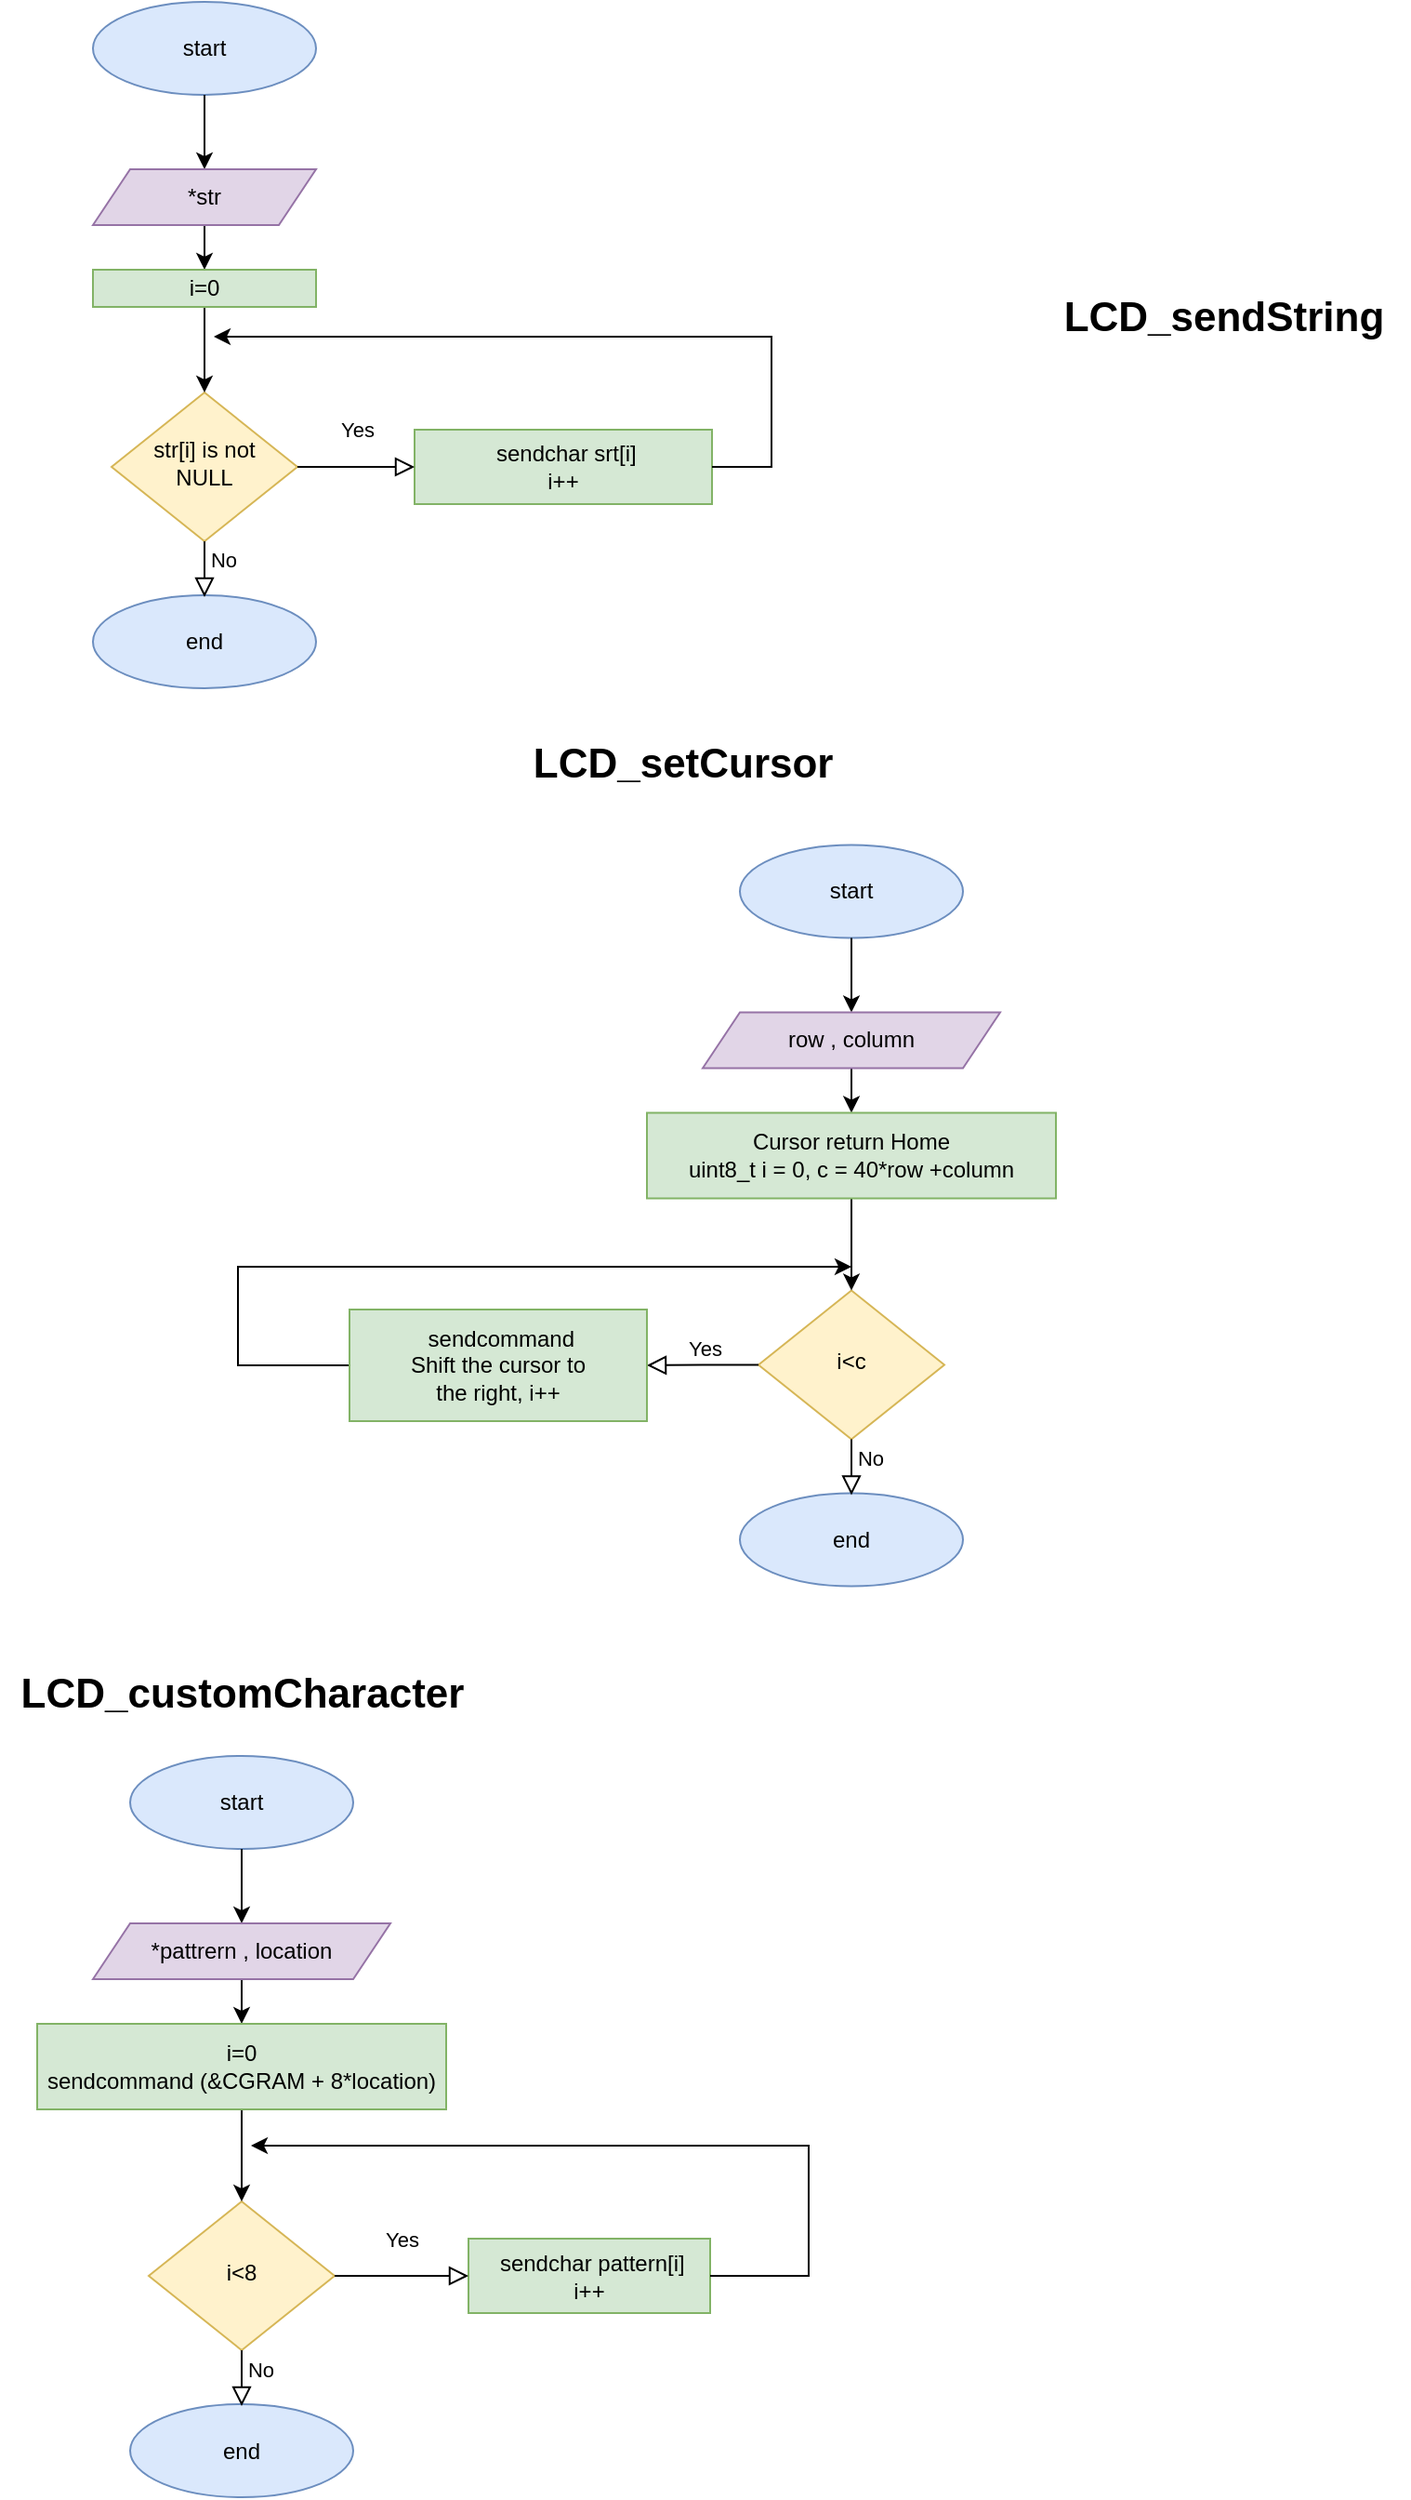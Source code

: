 <mxfile version="21.2.8" type="device">
  <diagram id="C5RBs43oDa-KdzZeNtuy" name="Page-1">
    <mxGraphModel dx="863" dy="547" grid="1" gridSize="10" guides="1" tooltips="1" connect="1" arrows="1" fold="1" page="1" pageScale="1" pageWidth="827" pageHeight="1169" math="0" shadow="0">
      <root>
        <mxCell id="WIyWlLk6GJQsqaUBKTNV-0" />
        <mxCell id="WIyWlLk6GJQsqaUBKTNV-1" parent="WIyWlLk6GJQsqaUBKTNV-0" />
        <mxCell id="3ODWMDdF5giHEPFokoJv-33" value="Yes" style="rounded=0;html=1;jettySize=auto;orthogonalLoop=1;fontSize=11;endArrow=block;endFill=0;endSize=8;strokeWidth=1;shadow=0;labelBackgroundColor=none;edgeStyle=orthogonalEdgeStyle;exitX=1;exitY=0.5;exitDx=0;exitDy=0;entryX=0;entryY=0.5;entryDx=0;entryDy=0;" parent="WIyWlLk6GJQsqaUBKTNV-1" edge="1">
          <mxGeometry y="20" relative="1" as="geometry">
            <mxPoint as="offset" />
            <mxPoint x="424" y="530" as="targetPoint" />
          </mxGeometry>
        </mxCell>
        <mxCell id="7OXbnp42D5U2tR_pvhxg-42" value="start" style="ellipse;whiteSpace=wrap;html=1;fillColor=#dae8fc;strokeColor=#6c8ebf;" parent="WIyWlLk6GJQsqaUBKTNV-1" vertex="1">
          <mxGeometry x="92" y="20" width="120" height="50" as="geometry" />
        </mxCell>
        <mxCell id="7OXbnp42D5U2tR_pvhxg-43" value="" style="endArrow=classic;html=1;rounded=0;exitX=0.5;exitY=1;exitDx=0;exitDy=0;entryX=0.5;entryY=0;entryDx=0;entryDy=0;" parent="WIyWlLk6GJQsqaUBKTNV-1" source="7OXbnp42D5U2tR_pvhxg-42" target="7OXbnp42D5U2tR_pvhxg-45" edge="1">
          <mxGeometry width="50" height="50" relative="1" as="geometry">
            <mxPoint x="747.0" y="654" as="sourcePoint" />
            <mxPoint x="747" y="684" as="targetPoint" />
          </mxGeometry>
        </mxCell>
        <mxCell id="7OXbnp42D5U2tR_pvhxg-73" value="" style="edgeStyle=orthogonalEdgeStyle;rounded=0;orthogonalLoop=1;jettySize=auto;html=1;" parent="WIyWlLk6GJQsqaUBKTNV-1" source="7OXbnp42D5U2tR_pvhxg-45" target="7OXbnp42D5U2tR_pvhxg-72" edge="1">
          <mxGeometry relative="1" as="geometry" />
        </mxCell>
        <mxCell id="7OXbnp42D5U2tR_pvhxg-45" value="*str" style="shape=parallelogram;perimeter=parallelogramPerimeter;whiteSpace=wrap;html=1;fixedSize=1;fillColor=#e1d5e7;strokeColor=#9673a6;" parent="WIyWlLk6GJQsqaUBKTNV-1" vertex="1">
          <mxGeometry x="92" y="110" width="120" height="30" as="geometry" />
        </mxCell>
        <mxCell id="7OXbnp42D5U2tR_pvhxg-52" value="end" style="ellipse;whiteSpace=wrap;html=1;fillColor=#dae8fc;strokeColor=#6c8ebf;" parent="WIyWlLk6GJQsqaUBKTNV-1" vertex="1">
          <mxGeometry x="92" y="339" width="120" height="50" as="geometry" />
        </mxCell>
        <mxCell id="7OXbnp42D5U2tR_pvhxg-57" value="&lt;font style=&quot;font-size: 22px;&quot;&gt;&lt;b&gt;LCD_sendString&lt;/b&gt;&lt;/font&gt;" style="text;html=1;align=center;verticalAlign=middle;resizable=0;points=[];autosize=1;strokeColor=none;fillColor=none;" parent="WIyWlLk6GJQsqaUBKTNV-1" vertex="1">
          <mxGeometry x="600" y="170" width="200" height="40" as="geometry" />
        </mxCell>
        <mxCell id="7OXbnp42D5U2tR_pvhxg-58" value="&lt;font style=&quot;font-size: 12px;&quot;&gt;&amp;nbsp;sendchar srt[i]&lt;br&gt;i++&lt;/font&gt;" style="rounded=0;whiteSpace=wrap;html=1;fillColor=#d5e8d4;strokeColor=#82b366;" parent="WIyWlLk6GJQsqaUBKTNV-1" vertex="1">
          <mxGeometry x="265" y="250" width="160" height="40" as="geometry" />
        </mxCell>
        <mxCell id="7OXbnp42D5U2tR_pvhxg-61" value="str[i] is not&lt;br&gt;NULL" style="rhombus;whiteSpace=wrap;html=1;shadow=0;fontFamily=Helvetica;fontSize=12;align=center;strokeWidth=1;spacing=6;spacingTop=-4;fillColor=#fff2cc;strokeColor=#d6b656;" parent="WIyWlLk6GJQsqaUBKTNV-1" vertex="1">
          <mxGeometry x="102" y="230" width="100" height="80" as="geometry" />
        </mxCell>
        <mxCell id="7OXbnp42D5U2tR_pvhxg-63" value="Yes" style="rounded=0;html=1;jettySize=auto;orthogonalLoop=1;fontSize=11;endArrow=block;endFill=0;endSize=8;strokeWidth=1;shadow=0;labelBackgroundColor=none;edgeStyle=orthogonalEdgeStyle;exitX=1;exitY=0.5;exitDx=0;exitDy=0;entryX=0;entryY=0.5;entryDx=0;entryDy=0;" parent="WIyWlLk6GJQsqaUBKTNV-1" source="7OXbnp42D5U2tR_pvhxg-61" target="7OXbnp42D5U2tR_pvhxg-58" edge="1">
          <mxGeometry y="20" relative="1" as="geometry">
            <mxPoint as="offset" />
            <mxPoint x="432" y="293.76" as="targetPoint" />
            <mxPoint x="367" y="293.76" as="sourcePoint" />
          </mxGeometry>
        </mxCell>
        <mxCell id="7OXbnp42D5U2tR_pvhxg-69" value="No" style="edgeStyle=orthogonalEdgeStyle;rounded=0;html=1;jettySize=auto;orthogonalLoop=1;fontSize=11;endArrow=block;endFill=0;endSize=8;strokeWidth=1;shadow=0;labelBackgroundColor=none;exitX=0.5;exitY=1;exitDx=0;exitDy=0;" parent="WIyWlLk6GJQsqaUBKTNV-1" source="7OXbnp42D5U2tR_pvhxg-61" edge="1">
          <mxGeometry x="-0.333" y="10" relative="1" as="geometry">
            <mxPoint as="offset" />
            <mxPoint x="-313" y="344" as="sourcePoint" />
            <mxPoint x="152" y="340" as="targetPoint" />
          </mxGeometry>
        </mxCell>
        <mxCell id="7OXbnp42D5U2tR_pvhxg-70" value="" style="endArrow=classic;html=1;rounded=0;exitX=1;exitY=0.5;exitDx=0;exitDy=0;" parent="WIyWlLk6GJQsqaUBKTNV-1" source="7OXbnp42D5U2tR_pvhxg-58" edge="1">
          <mxGeometry width="50" height="50" relative="1" as="geometry">
            <mxPoint x="107" y="340" as="sourcePoint" />
            <mxPoint x="157" y="200" as="targetPoint" />
            <Array as="points">
              <mxPoint x="457" y="270" />
              <mxPoint x="457" y="200" />
            </Array>
          </mxGeometry>
        </mxCell>
        <mxCell id="7OXbnp42D5U2tR_pvhxg-74" value="" style="edgeStyle=orthogonalEdgeStyle;rounded=0;orthogonalLoop=1;jettySize=auto;html=1;" parent="WIyWlLk6GJQsqaUBKTNV-1" source="7OXbnp42D5U2tR_pvhxg-72" target="7OXbnp42D5U2tR_pvhxg-61" edge="1">
          <mxGeometry relative="1" as="geometry" />
        </mxCell>
        <mxCell id="7OXbnp42D5U2tR_pvhxg-72" value="i=0" style="rounded=0;whiteSpace=wrap;html=1;fillColor=#d5e8d4;strokeColor=#82b366;" parent="WIyWlLk6GJQsqaUBKTNV-1" vertex="1">
          <mxGeometry x="92" y="164" width="120" height="20" as="geometry" />
        </mxCell>
        <mxCell id="7OXbnp42D5U2tR_pvhxg-75" value="start" style="ellipse;whiteSpace=wrap;html=1;fillColor=#dae8fc;strokeColor=#6c8ebf;" parent="WIyWlLk6GJQsqaUBKTNV-1" vertex="1">
          <mxGeometry x="112" y="963" width="120" height="50" as="geometry" />
        </mxCell>
        <mxCell id="7OXbnp42D5U2tR_pvhxg-76" value="" style="endArrow=classic;html=1;rounded=0;exitX=0.5;exitY=1;exitDx=0;exitDy=0;entryX=0.5;entryY=0;entryDx=0;entryDy=0;" parent="WIyWlLk6GJQsqaUBKTNV-1" source="7OXbnp42D5U2tR_pvhxg-75" target="7OXbnp42D5U2tR_pvhxg-78" edge="1">
          <mxGeometry width="50" height="50" relative="1" as="geometry">
            <mxPoint x="172.0" y="1047" as="sourcePoint" />
            <mxPoint x="172" y="1077" as="targetPoint" />
          </mxGeometry>
        </mxCell>
        <mxCell id="7OXbnp42D5U2tR_pvhxg-77" value="" style="edgeStyle=orthogonalEdgeStyle;rounded=0;orthogonalLoop=1;jettySize=auto;html=1;" parent="WIyWlLk6GJQsqaUBKTNV-1" source="7OXbnp42D5U2tR_pvhxg-78" target="7OXbnp42D5U2tR_pvhxg-87" edge="1">
          <mxGeometry relative="1" as="geometry" />
        </mxCell>
        <mxCell id="7OXbnp42D5U2tR_pvhxg-78" value="*pattrern , location" style="shape=parallelogram;perimeter=parallelogramPerimeter;whiteSpace=wrap;html=1;fixedSize=1;fillColor=#e1d5e7;strokeColor=#9673a6;" parent="WIyWlLk6GJQsqaUBKTNV-1" vertex="1">
          <mxGeometry x="92" y="1053" width="160" height="30" as="geometry" />
        </mxCell>
        <mxCell id="7OXbnp42D5U2tR_pvhxg-79" value="end" style="ellipse;whiteSpace=wrap;html=1;fillColor=#dae8fc;strokeColor=#6c8ebf;" parent="WIyWlLk6GJQsqaUBKTNV-1" vertex="1">
          <mxGeometry x="112" y="1311.5" width="120" height="50" as="geometry" />
        </mxCell>
        <mxCell id="7OXbnp42D5U2tR_pvhxg-80" value="&lt;font style=&quot;font-size: 22px;&quot;&gt;&lt;b&gt;LCD_customCharacter&lt;/b&gt;&lt;/font&gt;" style="text;html=1;align=center;verticalAlign=middle;resizable=0;points=[];autosize=1;strokeColor=none;fillColor=none;" parent="WIyWlLk6GJQsqaUBKTNV-1" vertex="1">
          <mxGeometry x="42" y="910" width="260" height="40" as="geometry" />
        </mxCell>
        <mxCell id="7OXbnp42D5U2tR_pvhxg-81" value="&lt;font style=&quot;font-size: 12px;&quot;&gt;&amp;nbsp;sendchar pattern[i]&lt;br&gt;i++&lt;/font&gt;" style="rounded=0;whiteSpace=wrap;html=1;fillColor=#d5e8d4;strokeColor=#82b366;" parent="WIyWlLk6GJQsqaUBKTNV-1" vertex="1">
          <mxGeometry x="294" y="1222.5" width="130" height="40" as="geometry" />
        </mxCell>
        <mxCell id="7OXbnp42D5U2tR_pvhxg-82" value="i&amp;lt;8" style="rhombus;whiteSpace=wrap;html=1;shadow=0;fontFamily=Helvetica;fontSize=12;align=center;strokeWidth=1;spacing=6;spacingTop=-4;fillColor=#fff2cc;strokeColor=#d6b656;" parent="WIyWlLk6GJQsqaUBKTNV-1" vertex="1">
          <mxGeometry x="122" y="1202.5" width="100" height="80" as="geometry" />
        </mxCell>
        <mxCell id="7OXbnp42D5U2tR_pvhxg-83" value="Yes" style="rounded=0;html=1;jettySize=auto;orthogonalLoop=1;fontSize=11;endArrow=block;endFill=0;endSize=8;strokeWidth=1;shadow=0;labelBackgroundColor=none;edgeStyle=orthogonalEdgeStyle;exitX=1;exitY=0.5;exitDx=0;exitDy=0;entryX=0;entryY=0.5;entryDx=0;entryDy=0;" parent="WIyWlLk6GJQsqaUBKTNV-1" source="7OXbnp42D5U2tR_pvhxg-82" target="7OXbnp42D5U2tR_pvhxg-81" edge="1">
          <mxGeometry y="20" relative="1" as="geometry">
            <mxPoint as="offset" />
            <mxPoint x="452" y="1266.26" as="targetPoint" />
            <mxPoint x="387" y="1266.26" as="sourcePoint" />
          </mxGeometry>
        </mxCell>
        <mxCell id="7OXbnp42D5U2tR_pvhxg-84" value="No" style="edgeStyle=orthogonalEdgeStyle;rounded=0;html=1;jettySize=auto;orthogonalLoop=1;fontSize=11;endArrow=block;endFill=0;endSize=8;strokeWidth=1;shadow=0;labelBackgroundColor=none;exitX=0.5;exitY=1;exitDx=0;exitDy=0;" parent="WIyWlLk6GJQsqaUBKTNV-1" source="7OXbnp42D5U2tR_pvhxg-82" edge="1">
          <mxGeometry x="-0.333" y="10" relative="1" as="geometry">
            <mxPoint as="offset" />
            <mxPoint x="-293" y="1316.5" as="sourcePoint" />
            <mxPoint x="172" y="1312.5" as="targetPoint" />
          </mxGeometry>
        </mxCell>
        <mxCell id="7OXbnp42D5U2tR_pvhxg-85" value="" style="endArrow=classic;html=1;rounded=0;exitX=1;exitY=0.5;exitDx=0;exitDy=0;" parent="WIyWlLk6GJQsqaUBKTNV-1" source="7OXbnp42D5U2tR_pvhxg-81" edge="1">
          <mxGeometry width="50" height="50" relative="1" as="geometry">
            <mxPoint x="127" y="1312.5" as="sourcePoint" />
            <mxPoint x="177" y="1172.5" as="targetPoint" />
            <Array as="points">
              <mxPoint x="477" y="1242.5" />
              <mxPoint x="477" y="1172.5" />
            </Array>
          </mxGeometry>
        </mxCell>
        <mxCell id="7OXbnp42D5U2tR_pvhxg-86" value="" style="edgeStyle=orthogonalEdgeStyle;rounded=0;orthogonalLoop=1;jettySize=auto;html=1;exitX=0.5;exitY=1;exitDx=0;exitDy=0;" parent="WIyWlLk6GJQsqaUBKTNV-1" source="7OXbnp42D5U2tR_pvhxg-87" target="7OXbnp42D5U2tR_pvhxg-82" edge="1">
          <mxGeometry relative="1" as="geometry">
            <mxPoint x="62" y="1193" as="sourcePoint" />
          </mxGeometry>
        </mxCell>
        <mxCell id="7OXbnp42D5U2tR_pvhxg-87" value="i=0&lt;br&gt;sendcommand (&amp;amp;CGRAM + 8*location)" style="rounded=0;whiteSpace=wrap;html=1;fillColor=#d5e8d4;strokeColor=#82b366;" parent="WIyWlLk6GJQsqaUBKTNV-1" vertex="1">
          <mxGeometry x="62" y="1107" width="220" height="46" as="geometry" />
        </mxCell>
        <mxCell id="FkHEN5-tC4qZl9KAhjUy-23" value="start" style="ellipse;whiteSpace=wrap;html=1;fillColor=#dae8fc;strokeColor=#6c8ebf;" parent="WIyWlLk6GJQsqaUBKTNV-1" vertex="1">
          <mxGeometry x="440" y="473.25" width="120" height="50" as="geometry" />
        </mxCell>
        <mxCell id="FkHEN5-tC4qZl9KAhjUy-24" value="" style="endArrow=classic;html=1;rounded=0;exitX=0.5;exitY=1;exitDx=0;exitDy=0;entryX=0.5;entryY=0;entryDx=0;entryDy=0;" parent="WIyWlLk6GJQsqaUBKTNV-1" source="FkHEN5-tC4qZl9KAhjUy-23" target="FkHEN5-tC4qZl9KAhjUy-26" edge="1">
          <mxGeometry width="50" height="50" relative="1" as="geometry">
            <mxPoint x="500.0" y="557.25" as="sourcePoint" />
            <mxPoint x="500" y="587.25" as="targetPoint" />
          </mxGeometry>
        </mxCell>
        <mxCell id="FkHEN5-tC4qZl9KAhjUy-25" value="" style="edgeStyle=orthogonalEdgeStyle;rounded=0;orthogonalLoop=1;jettySize=auto;html=1;" parent="WIyWlLk6GJQsqaUBKTNV-1" source="FkHEN5-tC4qZl9KAhjUy-26" target="FkHEN5-tC4qZl9KAhjUy-35" edge="1">
          <mxGeometry relative="1" as="geometry" />
        </mxCell>
        <mxCell id="FkHEN5-tC4qZl9KAhjUy-26" value="row , column" style="shape=parallelogram;perimeter=parallelogramPerimeter;whiteSpace=wrap;html=1;fixedSize=1;fillColor=#e1d5e7;strokeColor=#9673a6;" parent="WIyWlLk6GJQsqaUBKTNV-1" vertex="1">
          <mxGeometry x="420" y="563.25" width="160" height="30" as="geometry" />
        </mxCell>
        <mxCell id="FkHEN5-tC4qZl9KAhjUy-27" value="end" style="ellipse;whiteSpace=wrap;html=1;fillColor=#dae8fc;strokeColor=#6c8ebf;" parent="WIyWlLk6GJQsqaUBKTNV-1" vertex="1">
          <mxGeometry x="440" y="821.75" width="120" height="50" as="geometry" />
        </mxCell>
        <mxCell id="FkHEN5-tC4qZl9KAhjUy-28" value="&lt;font style=&quot;font-size: 22px;&quot;&gt;&lt;b&gt;&amp;nbsp;LCD_setCursor&lt;/b&gt;&lt;/font&gt;" style="text;html=1;align=center;verticalAlign=middle;resizable=0;points=[];autosize=1;strokeColor=none;fillColor=none;" parent="WIyWlLk6GJQsqaUBKTNV-1" vertex="1">
          <mxGeometry x="311" y="410" width="190" height="40" as="geometry" />
        </mxCell>
        <mxCell id="FkHEN5-tC4qZl9KAhjUy-30" value="i&amp;lt;c" style="rhombus;whiteSpace=wrap;html=1;shadow=0;fontFamily=Helvetica;fontSize=12;align=center;strokeWidth=1;spacing=6;spacingTop=-4;fillColor=#fff2cc;strokeColor=#d6b656;" parent="WIyWlLk6GJQsqaUBKTNV-1" vertex="1">
          <mxGeometry x="450" y="712.75" width="100" height="80" as="geometry" />
        </mxCell>
        <mxCell id="FkHEN5-tC4qZl9KAhjUy-31" value="Yes" style="rounded=0;html=1;jettySize=auto;orthogonalLoop=1;fontSize=11;endArrow=block;endFill=0;endSize=8;strokeWidth=1;shadow=0;labelBackgroundColor=none;edgeStyle=orthogonalEdgeStyle;exitX=0;exitY=0.5;exitDx=0;exitDy=0;entryX=1;entryY=0.5;entryDx=0;entryDy=0;" parent="WIyWlLk6GJQsqaUBKTNV-1" source="FkHEN5-tC4qZl9KAhjUy-30" target="ZeAL9YpTeijRMLMKGbMC-0" edge="1">
          <mxGeometry x="-0.048" y="-9" relative="1" as="geometry">
            <mxPoint as="offset" />
            <mxPoint x="612" y="751.75" as="targetPoint" />
            <mxPoint x="715" y="776.51" as="sourcePoint" />
          </mxGeometry>
        </mxCell>
        <mxCell id="FkHEN5-tC4qZl9KAhjUy-32" value="No" style="edgeStyle=orthogonalEdgeStyle;rounded=0;html=1;jettySize=auto;orthogonalLoop=1;fontSize=11;endArrow=block;endFill=0;endSize=8;strokeWidth=1;shadow=0;labelBackgroundColor=none;exitX=0.5;exitY=1;exitDx=0;exitDy=0;" parent="WIyWlLk6GJQsqaUBKTNV-1" source="FkHEN5-tC4qZl9KAhjUy-30" edge="1">
          <mxGeometry x="-0.333" y="10" relative="1" as="geometry">
            <mxPoint as="offset" />
            <mxPoint x="35" y="826.75" as="sourcePoint" />
            <mxPoint x="500" y="822.75" as="targetPoint" />
          </mxGeometry>
        </mxCell>
        <mxCell id="FkHEN5-tC4qZl9KAhjUy-33" value="" style="endArrow=classic;html=1;rounded=0;exitX=0;exitY=0.5;exitDx=0;exitDy=0;" parent="WIyWlLk6GJQsqaUBKTNV-1" source="ZeAL9YpTeijRMLMKGbMC-0" edge="1">
          <mxGeometry width="50" height="50" relative="1" as="geometry">
            <mxPoint x="772.0" y="751.75" as="sourcePoint" />
            <mxPoint x="500" y="700" as="targetPoint" />
            <Array as="points">
              <mxPoint x="170" y="753" />
              <mxPoint x="170" y="700" />
            </Array>
          </mxGeometry>
        </mxCell>
        <mxCell id="FkHEN5-tC4qZl9KAhjUy-34" value="" style="edgeStyle=orthogonalEdgeStyle;rounded=0;orthogonalLoop=1;jettySize=auto;html=1;exitX=0.5;exitY=1;exitDx=0;exitDy=0;" parent="WIyWlLk6GJQsqaUBKTNV-1" source="FkHEN5-tC4qZl9KAhjUy-35" target="FkHEN5-tC4qZl9KAhjUy-30" edge="1">
          <mxGeometry relative="1" as="geometry">
            <mxPoint x="390" y="703.25" as="sourcePoint" />
          </mxGeometry>
        </mxCell>
        <mxCell id="FkHEN5-tC4qZl9KAhjUy-35" value="Cursor return Home&lt;br&gt;uint8_t i = 0, c = 40*row +column" style="rounded=0;whiteSpace=wrap;html=1;fillColor=#d5e8d4;strokeColor=#82b366;" parent="WIyWlLk6GJQsqaUBKTNV-1" vertex="1">
          <mxGeometry x="390" y="617.25" width="220" height="46" as="geometry" />
        </mxCell>
        <mxCell id="ZeAL9YpTeijRMLMKGbMC-0" value="&lt;font style=&quot;font-size: 12px;&quot;&gt;&amp;nbsp;sendcommand&lt;br&gt;Shift the cursor to &lt;br&gt;the right, i++&lt;br&gt;&lt;/font&gt;" style="rounded=0;whiteSpace=wrap;html=1;fillColor=#d5e8d4;strokeColor=#82b366;" parent="WIyWlLk6GJQsqaUBKTNV-1" vertex="1">
          <mxGeometry x="230" y="723" width="160" height="60" as="geometry" />
        </mxCell>
      </root>
    </mxGraphModel>
  </diagram>
</mxfile>
